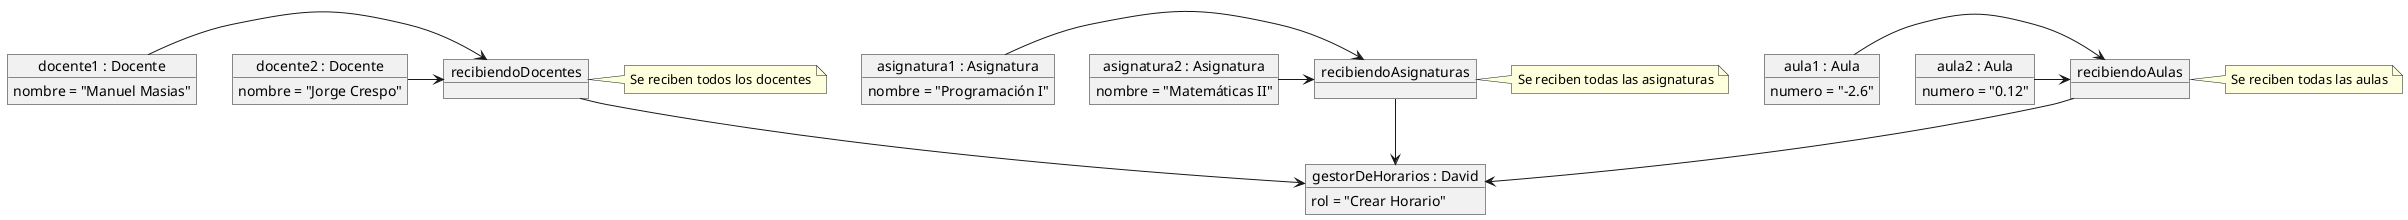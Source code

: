 @startuml
object "gestorDeHorarios : David" as gestorDeHorarios {
    rol = "Crear Horario"
}

object "aula1 : Aula" as aula1 {
    numero = "-2.6"
}
object "aula2 : Aula" as aula2 {
    numero = "0.12"
}

object "docente1 : Docente" as docente1 {
    nombre = "Manuel Masias"
}
object "docente2 : Docente" as docente2 {
    nombre = "Jorge Crespo"
}

object "asignatura1 : Asignatura" as asignatura1 {
    nombre = "Programación I"
}
object "asignatura2 : Asignatura" as asignatura2 {
    nombre = "Matemáticas II"
}

object "recibiendoAulas" as recibiendoAulas {
}
note right of recibiendoAulas
  Se reciben todas las aulas
end note

object "recibiendoDocentes" as recibiendoDocentes {
}
note right of recibiendoDocentes
  Se reciben todos los docentes
end note

object "recibiendoAsignaturas" as recibiendoAsignaturas {
}
note right of recibiendoAsignaturas
  Se reciben todas las asignaturas
end note

aula1 -r-> recibiendoAulas
aula2 -r-> recibiendoAulas
docente1 -r-> recibiendoDocentes
docente2 -r-> recibiendoDocentes
asignatura1 -r-> recibiendoAsignaturas
asignatura2 -r-> recibiendoAsignaturas

recibiendoAulas -d-> gestorDeHorarios
recibiendoDocentes -d-> gestorDeHorarios
recibiendoAsignaturas -d-> gestorDeHorarios
@enduml